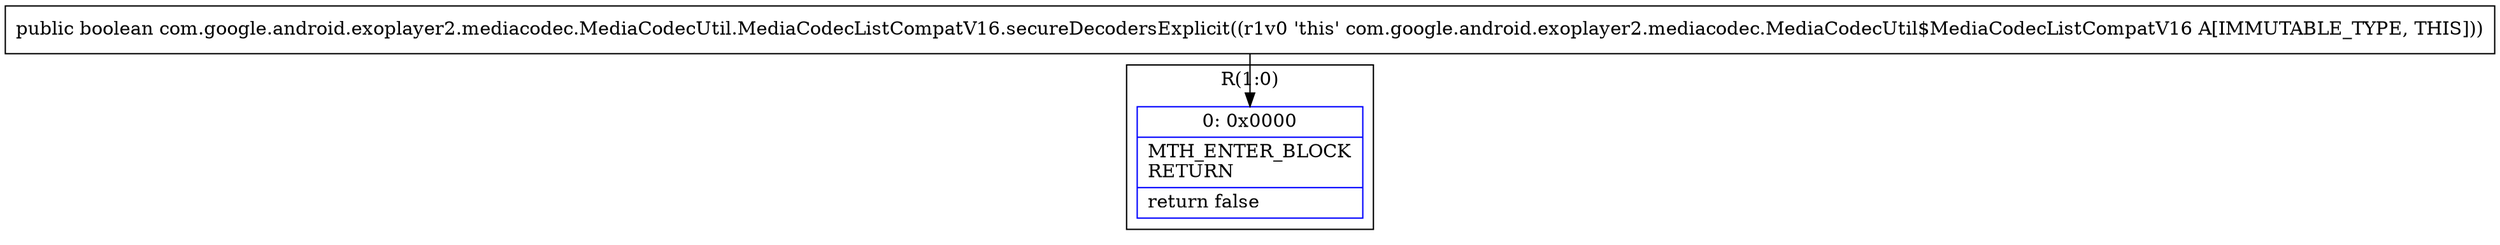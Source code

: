 digraph "CFG forcom.google.android.exoplayer2.mediacodec.MediaCodecUtil.MediaCodecListCompatV16.secureDecodersExplicit()Z" {
subgraph cluster_Region_463187349 {
label = "R(1:0)";
node [shape=record,color=blue];
Node_0 [shape=record,label="{0\:\ 0x0000|MTH_ENTER_BLOCK\lRETURN\l|return false\l}"];
}
MethodNode[shape=record,label="{public boolean com.google.android.exoplayer2.mediacodec.MediaCodecUtil.MediaCodecListCompatV16.secureDecodersExplicit((r1v0 'this' com.google.android.exoplayer2.mediacodec.MediaCodecUtil$MediaCodecListCompatV16 A[IMMUTABLE_TYPE, THIS])) }"];
MethodNode -> Node_0;
}

